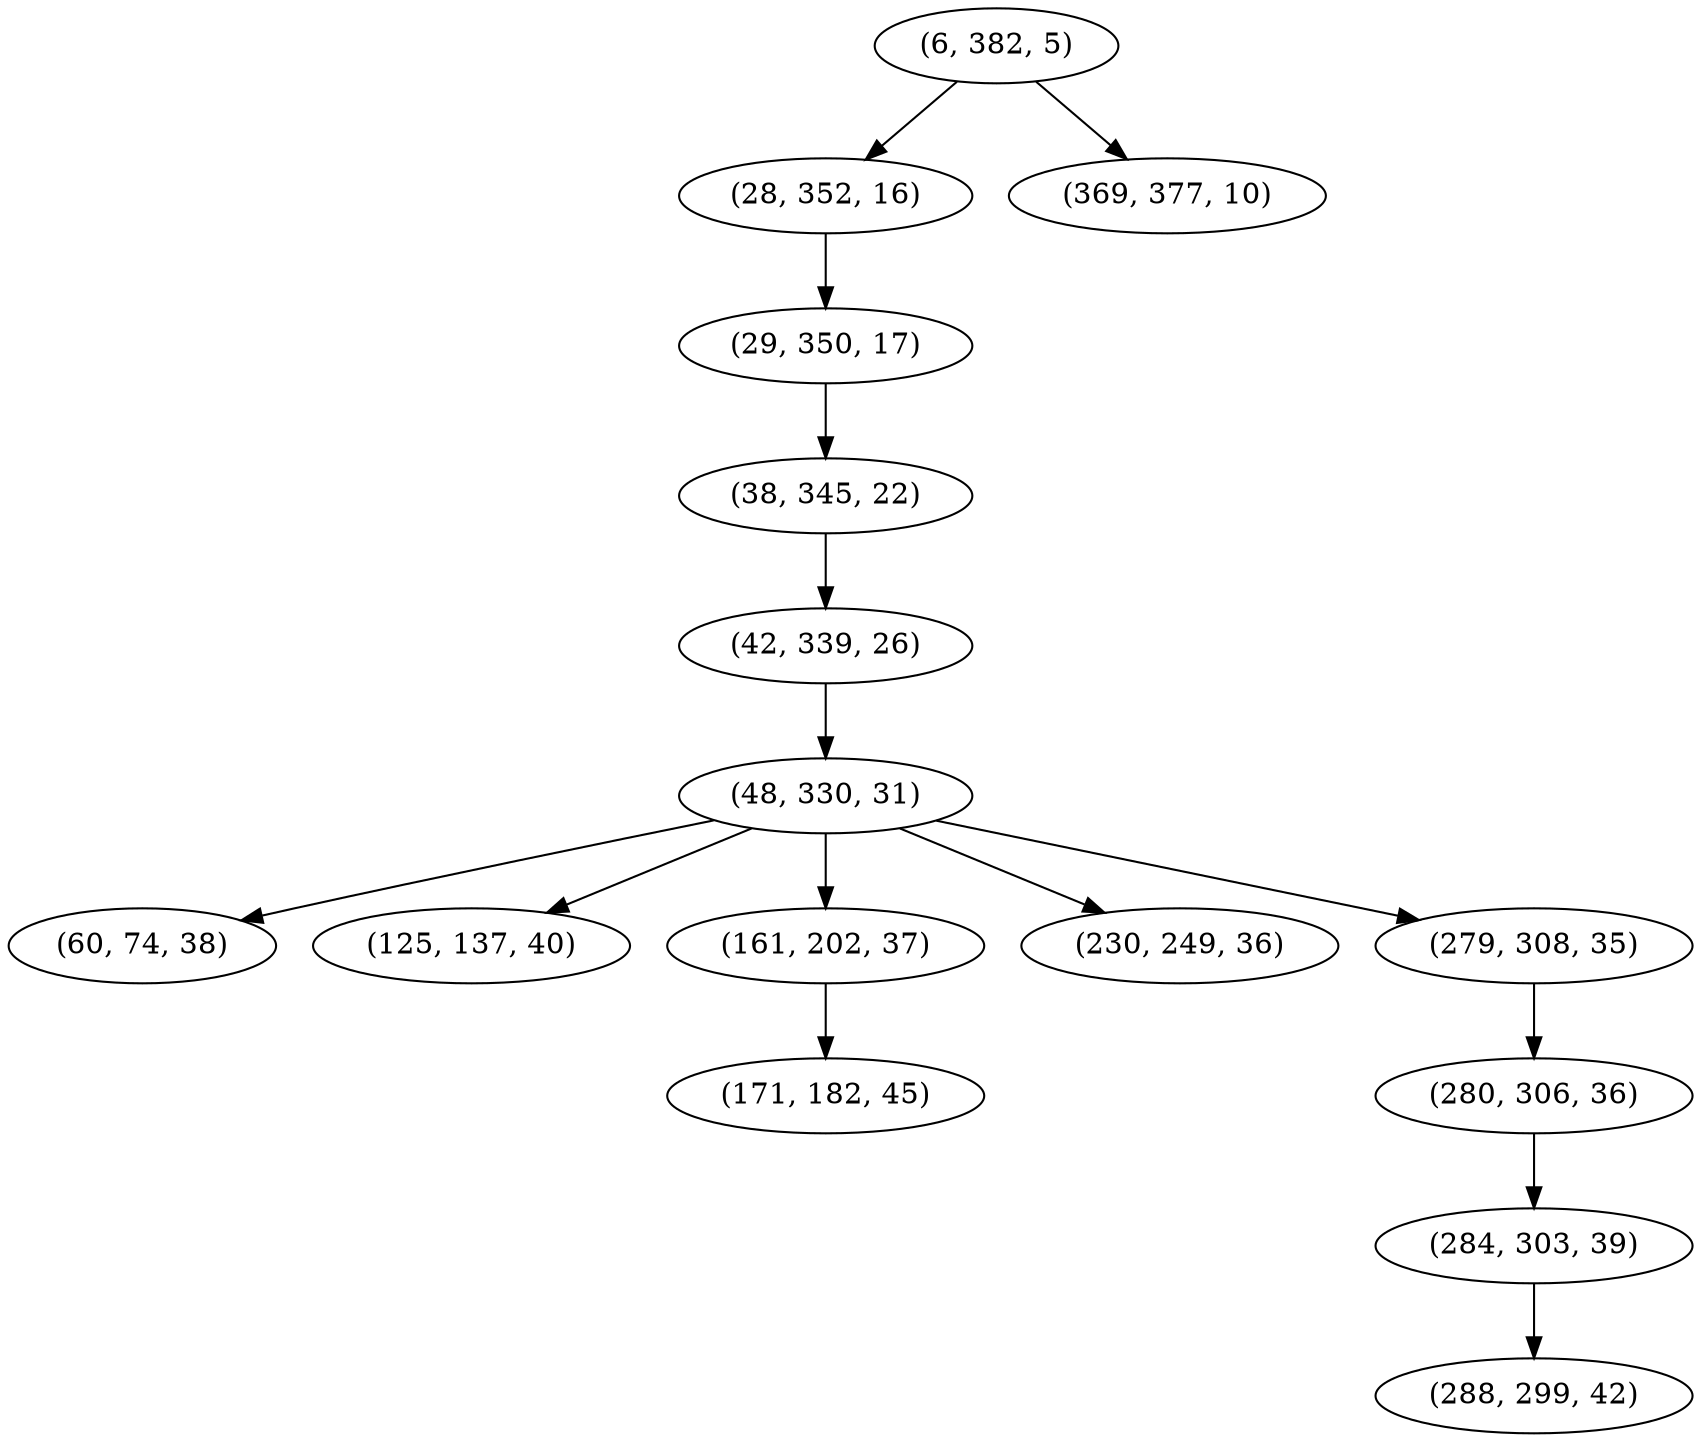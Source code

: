 digraph tree {
    "(6, 382, 5)";
    "(28, 352, 16)";
    "(29, 350, 17)";
    "(38, 345, 22)";
    "(42, 339, 26)";
    "(48, 330, 31)";
    "(60, 74, 38)";
    "(125, 137, 40)";
    "(161, 202, 37)";
    "(171, 182, 45)";
    "(230, 249, 36)";
    "(279, 308, 35)";
    "(280, 306, 36)";
    "(284, 303, 39)";
    "(288, 299, 42)";
    "(369, 377, 10)";
    "(6, 382, 5)" -> "(28, 352, 16)";
    "(6, 382, 5)" -> "(369, 377, 10)";
    "(28, 352, 16)" -> "(29, 350, 17)";
    "(29, 350, 17)" -> "(38, 345, 22)";
    "(38, 345, 22)" -> "(42, 339, 26)";
    "(42, 339, 26)" -> "(48, 330, 31)";
    "(48, 330, 31)" -> "(60, 74, 38)";
    "(48, 330, 31)" -> "(125, 137, 40)";
    "(48, 330, 31)" -> "(161, 202, 37)";
    "(48, 330, 31)" -> "(230, 249, 36)";
    "(48, 330, 31)" -> "(279, 308, 35)";
    "(161, 202, 37)" -> "(171, 182, 45)";
    "(279, 308, 35)" -> "(280, 306, 36)";
    "(280, 306, 36)" -> "(284, 303, 39)";
    "(284, 303, 39)" -> "(288, 299, 42)";
}
